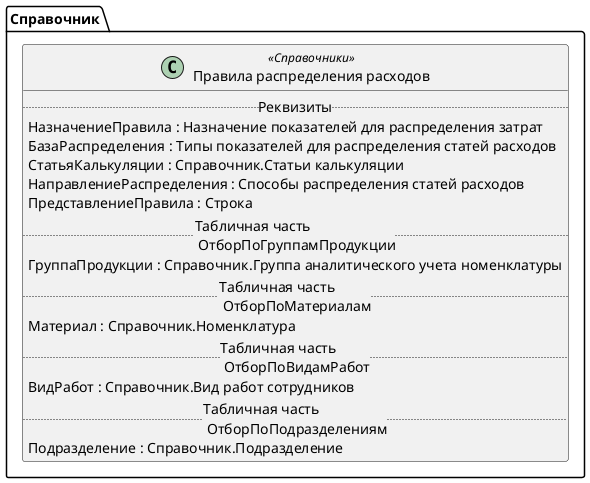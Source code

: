 ﻿@startuml ПравилаРаспределенияРасходов
'!include templates.wsd
'..\include templates.wsd
class Справочник.ПравилаРаспределенияРасходов as "Правила распределения расходов" <<Справочники>>
{
..Реквизиты..
НазначениеПравила : Назначение показателей для распределения затрат
БазаРаспределения : Типы показателей для распределения статей расходов
СтатьяКалькуляции : Справочник.Статьи калькуляции
НаправлениеРаспределения : Способы распределения статей расходов
ПредставлениеПравила : Строка
..Табличная часть \n ОтборПоГруппамПродукции..
ГруппаПродукции : Справочник.Группа аналитического учета номенклатуры
..Табличная часть \n ОтборПоМатериалам..
Материал : Справочник.Номенклатура
..Табличная часть \n ОтборПоВидамРабот..
ВидРабот : Справочник.Вид работ сотрудников
..Табличная часть \n ОтборПоПодразделениям..
Подразделение : Справочник.Подразделение
}
@enduml

